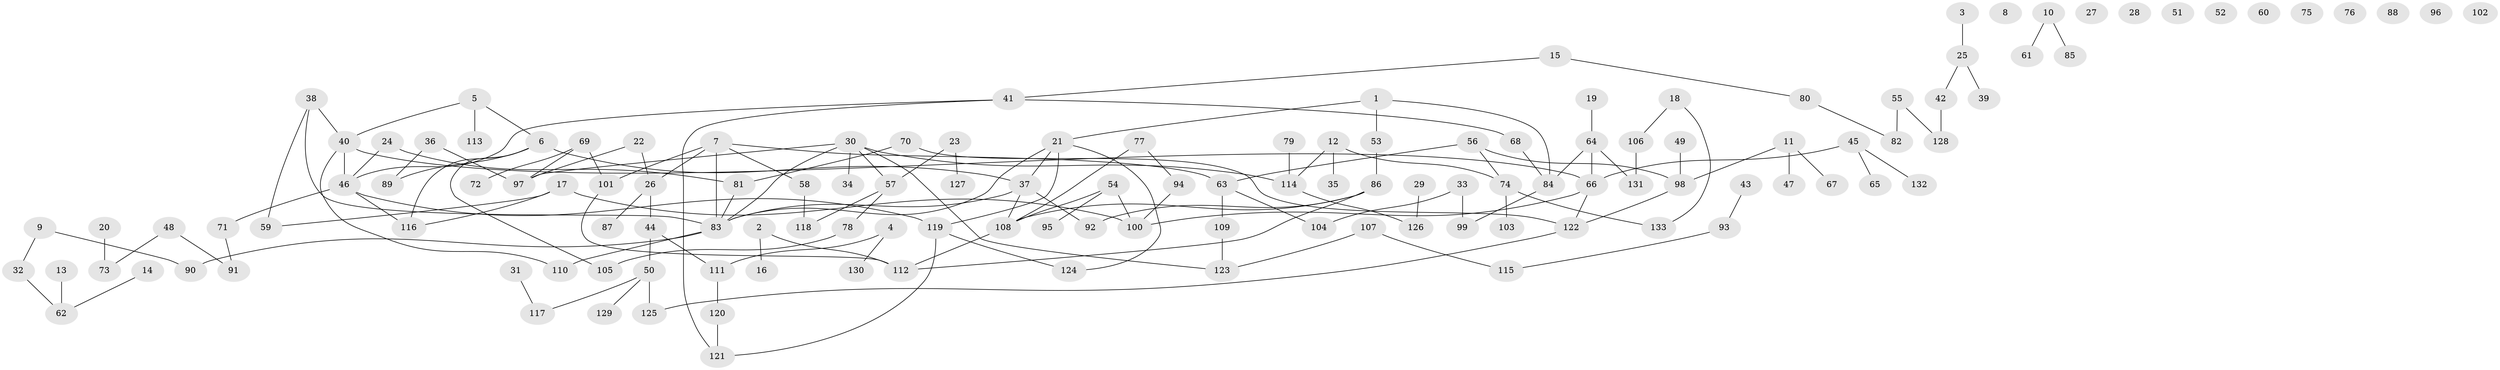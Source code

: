 // coarse degree distribution, {8: 0.07272727272727272, 3: 0.07272727272727272, 1: 0.23636363636363636, 0: 0.21818181818181817, 5: 0.10909090909090909, 2: 0.2, 6: 0.03636363636363636, 4: 0.03636363636363636, 7: 0.01818181818181818}
// Generated by graph-tools (version 1.1) at 2025/16/03/04/25 18:16:40]
// undirected, 133 vertices, 151 edges
graph export_dot {
graph [start="1"]
  node [color=gray90,style=filled];
  1;
  2;
  3;
  4;
  5;
  6;
  7;
  8;
  9;
  10;
  11;
  12;
  13;
  14;
  15;
  16;
  17;
  18;
  19;
  20;
  21;
  22;
  23;
  24;
  25;
  26;
  27;
  28;
  29;
  30;
  31;
  32;
  33;
  34;
  35;
  36;
  37;
  38;
  39;
  40;
  41;
  42;
  43;
  44;
  45;
  46;
  47;
  48;
  49;
  50;
  51;
  52;
  53;
  54;
  55;
  56;
  57;
  58;
  59;
  60;
  61;
  62;
  63;
  64;
  65;
  66;
  67;
  68;
  69;
  70;
  71;
  72;
  73;
  74;
  75;
  76;
  77;
  78;
  79;
  80;
  81;
  82;
  83;
  84;
  85;
  86;
  87;
  88;
  89;
  90;
  91;
  92;
  93;
  94;
  95;
  96;
  97;
  98;
  99;
  100;
  101;
  102;
  103;
  104;
  105;
  106;
  107;
  108;
  109;
  110;
  111;
  112;
  113;
  114;
  115;
  116;
  117;
  118;
  119;
  120;
  121;
  122;
  123;
  124;
  125;
  126;
  127;
  128;
  129;
  130;
  131;
  132;
  133;
  1 -- 21;
  1 -- 53;
  1 -- 84;
  2 -- 16;
  2 -- 112;
  3 -- 25;
  4 -- 111;
  4 -- 130;
  5 -- 6;
  5 -- 40;
  5 -- 113;
  6 -- 37;
  6 -- 89;
  6 -- 105;
  6 -- 116;
  7 -- 26;
  7 -- 58;
  7 -- 63;
  7 -- 83;
  7 -- 101;
  9 -- 32;
  9 -- 90;
  10 -- 61;
  10 -- 85;
  11 -- 47;
  11 -- 67;
  11 -- 98;
  12 -- 35;
  12 -- 74;
  12 -- 114;
  13 -- 62;
  14 -- 62;
  15 -- 41;
  15 -- 80;
  17 -- 59;
  17 -- 100;
  17 -- 116;
  18 -- 106;
  18 -- 133;
  19 -- 64;
  20 -- 73;
  21 -- 37;
  21 -- 83;
  21 -- 119;
  21 -- 124;
  22 -- 26;
  22 -- 97;
  23 -- 57;
  23 -- 127;
  24 -- 46;
  24 -- 81;
  25 -- 39;
  25 -- 42;
  26 -- 44;
  26 -- 87;
  29 -- 126;
  30 -- 34;
  30 -- 57;
  30 -- 83;
  30 -- 97;
  30 -- 114;
  30 -- 123;
  31 -- 117;
  32 -- 62;
  33 -- 99;
  33 -- 104;
  36 -- 89;
  36 -- 97;
  37 -- 83;
  37 -- 92;
  37 -- 108;
  38 -- 40;
  38 -- 59;
  38 -- 83;
  40 -- 46;
  40 -- 66;
  40 -- 110;
  41 -- 46;
  41 -- 68;
  41 -- 121;
  42 -- 128;
  43 -- 93;
  44 -- 50;
  44 -- 111;
  45 -- 65;
  45 -- 66;
  45 -- 132;
  46 -- 71;
  46 -- 116;
  46 -- 119;
  48 -- 73;
  48 -- 91;
  49 -- 98;
  50 -- 117;
  50 -- 125;
  50 -- 129;
  53 -- 86;
  54 -- 95;
  54 -- 100;
  54 -- 108;
  55 -- 82;
  55 -- 128;
  56 -- 63;
  56 -- 74;
  56 -- 98;
  57 -- 78;
  57 -- 118;
  58 -- 118;
  63 -- 104;
  63 -- 109;
  64 -- 66;
  64 -- 84;
  64 -- 131;
  66 -- 100;
  66 -- 122;
  68 -- 84;
  69 -- 72;
  69 -- 97;
  69 -- 101;
  70 -- 81;
  70 -- 122;
  71 -- 91;
  74 -- 103;
  74 -- 133;
  77 -- 94;
  77 -- 108;
  78 -- 105;
  79 -- 114;
  80 -- 82;
  81 -- 83;
  83 -- 90;
  83 -- 110;
  84 -- 99;
  86 -- 92;
  86 -- 108;
  86 -- 112;
  93 -- 115;
  94 -- 100;
  98 -- 122;
  101 -- 112;
  106 -- 131;
  107 -- 115;
  107 -- 123;
  108 -- 112;
  109 -- 123;
  111 -- 120;
  114 -- 126;
  119 -- 121;
  119 -- 124;
  120 -- 121;
  122 -- 125;
}
